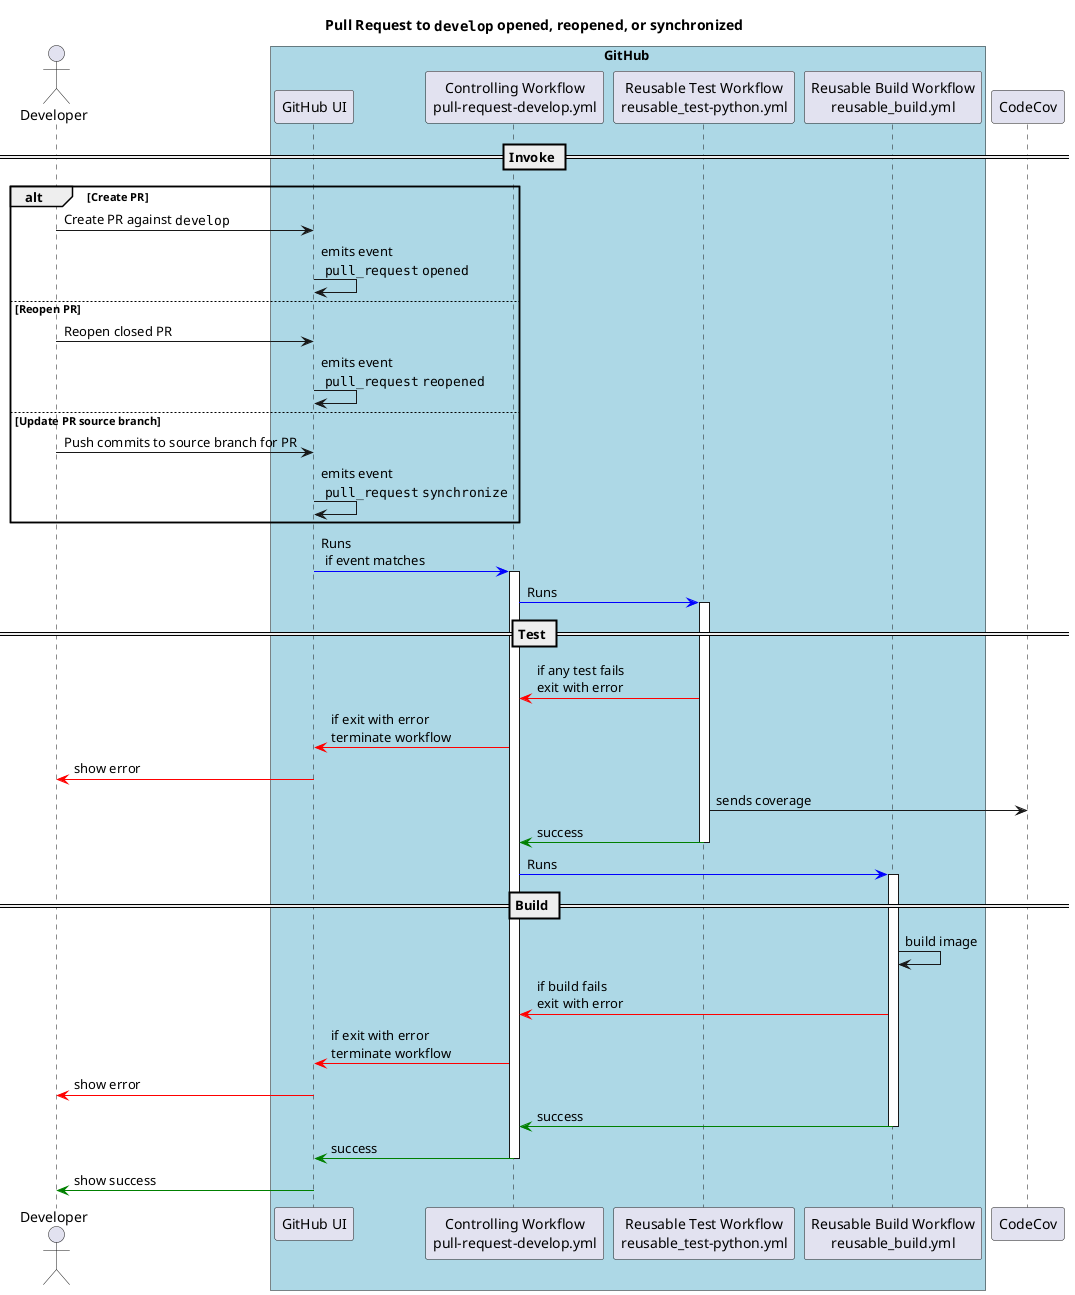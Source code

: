 @startuml

actor Developer
box GitHub #LightBlue
participant "GitHub UI" as GH
participant "Controlling Workflow\npull-request-develop.yml" as Workflow
participant "Reusable Test Workflow\nreusable_test-python.yml" as TestWorkflow
participant "Reusable Build Workflow\nreusable_build.yml" as BuildWorkflow
end box
participant CodeCov

title Pull Request to ""develop"" opened, reopened, or synchronized

== Invoke ==
alt Create PR
Developer -> GH: Create PR against ""develop""
GH -> GH: emits event\n ""pull_request"" ""opened""
else Reopen PR
Developer -> GH: Reopen closed PR
GH -> GH: emits event\n ""pull_request"" ""reopened""
else Update PR source branch
Developer -> GH: Push commits to source branch for PR
GH -> GH: emits event\n ""pull_request"" ""synchronize""
end


GH -[#blue]> Workflow: Runs\n if event matches

activate Workflow
Workflow -[#blue]> TestWorkflow: Runs

== Test ==
activate TestWorkflow
TestWorkflow -[#red]> Workflow : if any test fails\nexit with error
Workflow -[#red]> GH: if exit with error\nterminate workflow
GH -[#red]> Developer: show error
TestWorkflow -> "CodeCov": sends coverage
TestWorkflow -[#green]> Workflow: success
deactivate TestWorkflow

Workflow -[#blue]> BuildWorkflow: Runs

== Build ==
activate BuildWorkflow
BuildWorkflow -> BuildWorkflow: build image
BuildWorkflow -[#red]> Workflow: if build fails\nexit with error
Workflow -[#red]> GH: if exit with error\nterminate workflow
GH -[#red]> Developer: show error
BuildWorkflow -[#green]> Workflow:success
deactivate BuildWorkflow

Workflow -[#green]> GH:success

deactivate Workflow
GH -[#green]> Developer: show success

@enduml